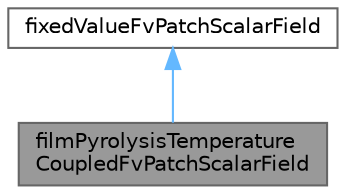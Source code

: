 digraph "filmPyrolysisTemperatureCoupledFvPatchScalarField"
{
 // LATEX_PDF_SIZE
  bgcolor="transparent";
  edge [fontname=Helvetica,fontsize=10,labelfontname=Helvetica,labelfontsize=10];
  node [fontname=Helvetica,fontsize=10,shape=box,height=0.2,width=0.4];
  Node1 [id="Node000001",label="filmPyrolysisTemperature\lCoupledFvPatchScalarField",height=0.2,width=0.4,color="gray40", fillcolor="grey60", style="filled", fontcolor="black",tooltip="This boundary condition is designed to be used in conjunction with surface film and pyrolysis modelli..."];
  Node2 -> Node1 [id="edge1_Node000001_Node000002",dir="back",color="steelblue1",style="solid",tooltip=" "];
  Node2 [id="Node000002",label="fixedValueFvPatchScalarField",height=0.2,width=0.4,color="gray40", fillcolor="white", style="filled",tooltip=" "];
}
